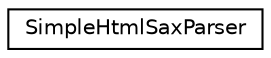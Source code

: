 digraph "Graphical Class Hierarchy"
{
  edge [fontname="Helvetica",fontsize="10",labelfontname="Helvetica",labelfontsize="10"];
  node [fontname="Helvetica",fontsize="10",shape=record];
  rankdir="LR";
  Node1 [label="SimpleHtmlSaxParser",height=0.2,width=0.4,color="black", fillcolor="white", style="filled",URL="$class_simple_html_sax_parser.html"];
}
